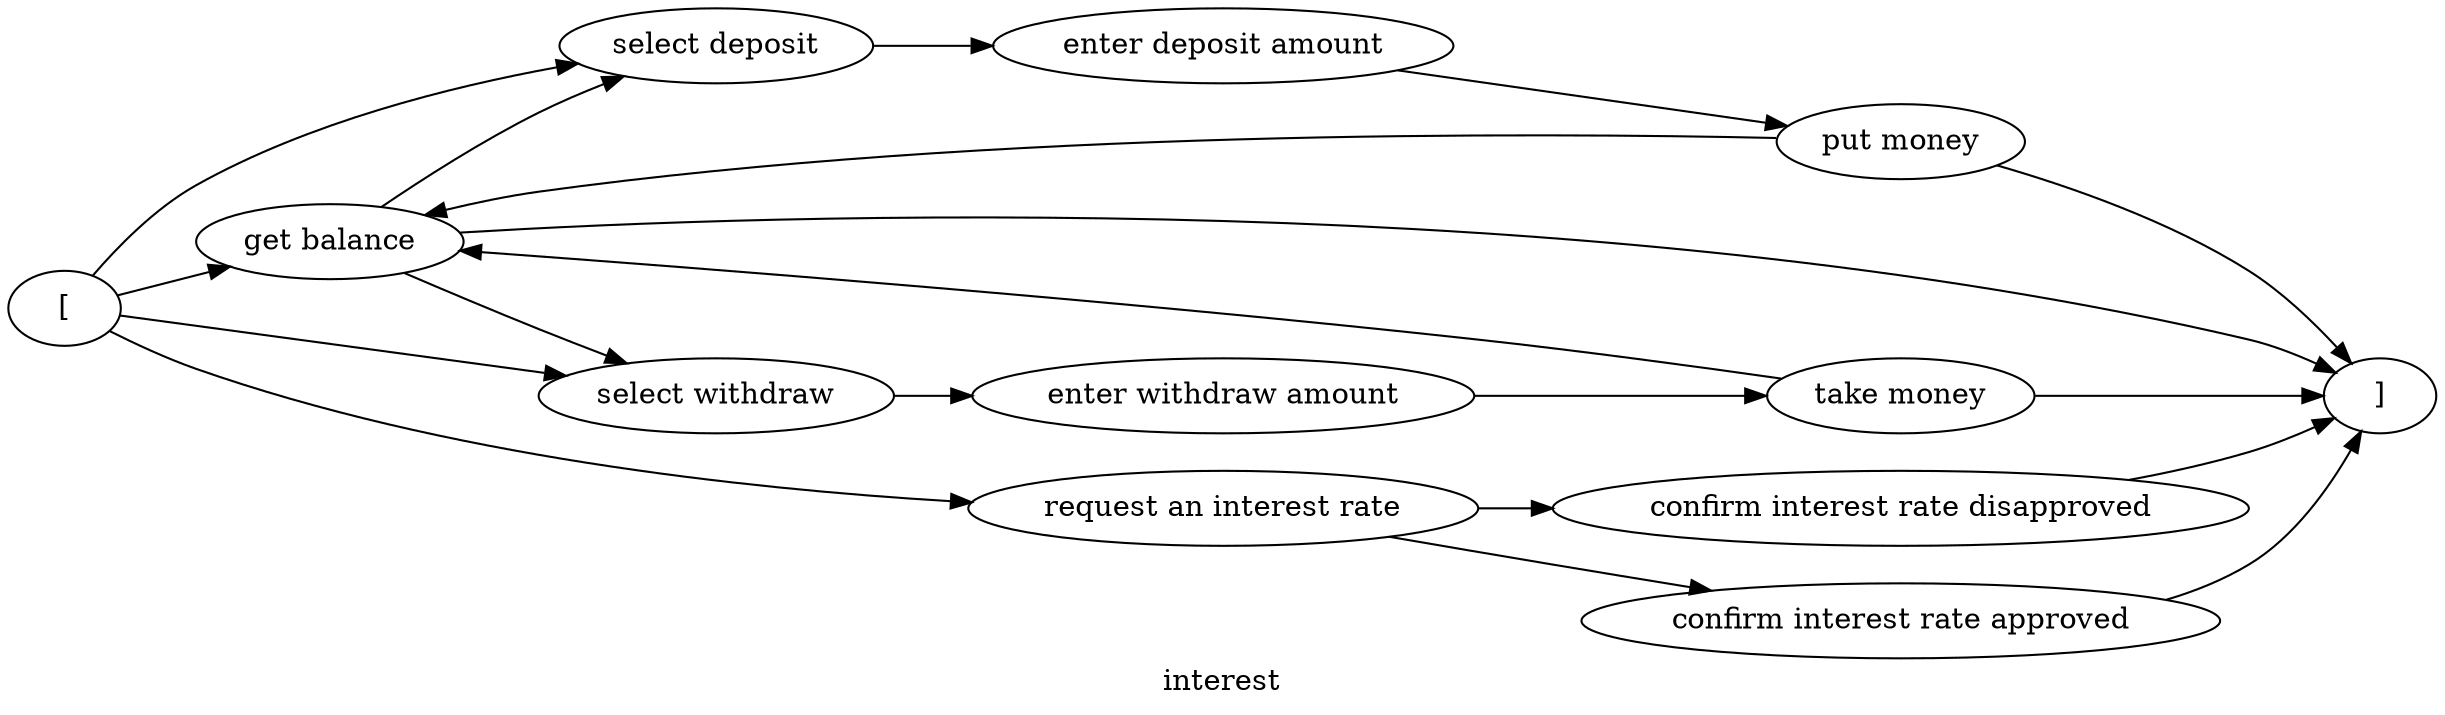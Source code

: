 digraph G {
rankdir = LR
label = "interest";
esg1_vertex2 -> esg1_vertex1;
esg1_vertex0 -> esg1_vertex2;
esg1_vertex2 -> esg1_vertex3;
esg1_vertex0 -> esg1_vertex3;
esg1_vertex3 -> esg1_vertex4;
esg1_vertex4 -> esg1_vertex5;
esg1_vertex5 -> esg1_vertex1;
esg1_vertex5 -> esg1_vertex2;
esg1_vertex2 -> esg1_vertex6;
esg1_vertex0 -> esg1_vertex6;
esg1_vertex6 -> esg1_vertex7;
esg1_vertex7 -> esg1_vertex8;
esg1_vertex8 -> esg1_vertex1;
esg1_vertex8 -> esg1_vertex2;
esg1_vertex0 -> esg1_vertex9;
esg1_vertex10 -> esg1_vertex1;
esg1_vertex9 -> esg1_vertex10;
esg1_vertex9 -> esg1_vertex11;
esg1_vertex11 -> esg1_vertex1;
esg1_vertex2 [label = "get balance"]
esg1_vertex1 [label = "]"]
esg1_vertex0 [label = "["]
esg1_vertex3 [label = "select deposit"]
esg1_vertex4 [label = "enter deposit amount"]
esg1_vertex5 [label = "put money"]
esg1_vertex6 [label = "select withdraw"]
esg1_vertex7 [label = "enter withdraw amount"]
esg1_vertex8 [label = "take money"]
esg1_vertex9 [label = "request an interest rate"]
esg1_vertex10 [label = "confirm interest rate approved"]
esg1_vertex11 [label = "confirm interest rate disapproved"]
}
